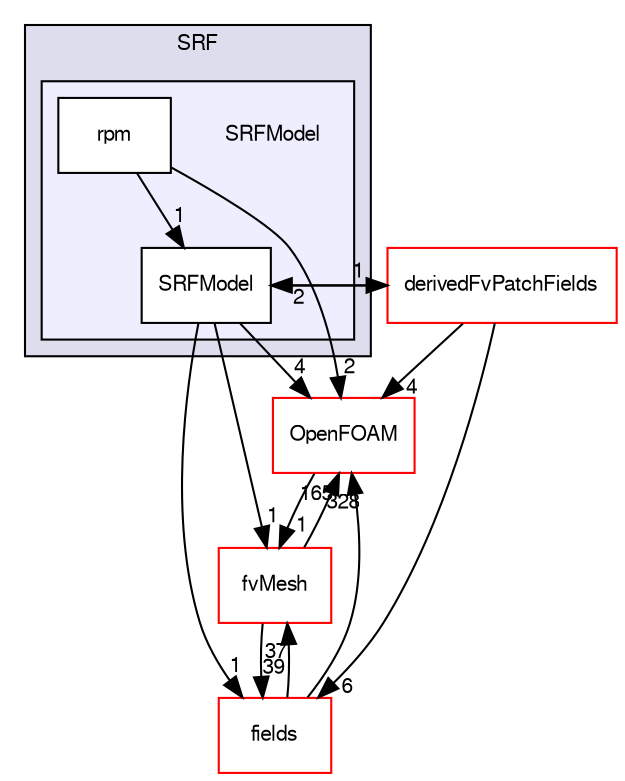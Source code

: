 digraph "src/finiteVolume/cfdTools/general/SRF/SRFModel" {
  bgcolor=transparent;
  compound=true
  node [ fontsize="10", fontname="FreeSans"];
  edge [ labelfontsize="10", labelfontname="FreeSans"];
  subgraph clusterdir_64d089819bb46d4ae7248726dbfc6926 {
    graph [ bgcolor="#ddddee", pencolor="black", label="SRF" fontname="FreeSans", fontsize="10", URL="dir_64d089819bb46d4ae7248726dbfc6926.html"]
  subgraph clusterdir_d3c6f5247a3bbdb19cd7c66f286a8e07 {
    graph [ bgcolor="#eeeeff", pencolor="black", label="" URL="dir_d3c6f5247a3bbdb19cd7c66f286a8e07.html"];
    dir_d3c6f5247a3bbdb19cd7c66f286a8e07 [shape=plaintext label="SRFModel"];
    dir_2c87c7a5aec80509a31048aaf9f6c85b [shape=box label="rpm" color="black" fillcolor="white" style="filled" URL="dir_2c87c7a5aec80509a31048aaf9f6c85b.html"];
    dir_251430b7167971e010b3c0deec10b79f [shape=box label="SRFModel" color="black" fillcolor="white" style="filled" URL="dir_251430b7167971e010b3c0deec10b79f.html"];
  }
  }
  dir_25ab4a83a983f7bb7a38b7f63bb141b7 [shape=box label="fields" color="red" URL="dir_25ab4a83a983f7bb7a38b7f63bb141b7.html"];
  dir_e6c8430525c77a3f3bc12a1936999b76 [shape=box label="derivedFvPatchFields" color="red" URL="dir_e6c8430525c77a3f3bc12a1936999b76.html"];
  dir_c382fa095c9c33d8673c0dd60aaef275 [shape=box label="fvMesh" color="red" URL="dir_c382fa095c9c33d8673c0dd60aaef275.html"];
  dir_c5473ff19b20e6ec4dfe5c310b3778a8 [shape=box label="OpenFOAM" color="red" URL="dir_c5473ff19b20e6ec4dfe5c310b3778a8.html"];
  dir_25ab4a83a983f7bb7a38b7f63bb141b7->dir_c382fa095c9c33d8673c0dd60aaef275 [headlabel="37", labeldistance=1.5 headhref="dir_000783_000965.html"];
  dir_25ab4a83a983f7bb7a38b7f63bb141b7->dir_c5473ff19b20e6ec4dfe5c310b3778a8 [headlabel="328", labeldistance=1.5 headhref="dir_000783_001732.html"];
  dir_2c87c7a5aec80509a31048aaf9f6c85b->dir_c5473ff19b20e6ec4dfe5c310b3778a8 [headlabel="2", labeldistance=1.5 headhref="dir_000776_001732.html"];
  dir_2c87c7a5aec80509a31048aaf9f6c85b->dir_251430b7167971e010b3c0deec10b79f [headlabel="1", labeldistance=1.5 headhref="dir_000776_000777.html"];
  dir_e6c8430525c77a3f3bc12a1936999b76->dir_25ab4a83a983f7bb7a38b7f63bb141b7 [headlabel="6", labeldistance=1.5 headhref="dir_000772_000783.html"];
  dir_e6c8430525c77a3f3bc12a1936999b76->dir_c5473ff19b20e6ec4dfe5c310b3778a8 [headlabel="4", labeldistance=1.5 headhref="dir_000772_001732.html"];
  dir_e6c8430525c77a3f3bc12a1936999b76->dir_251430b7167971e010b3c0deec10b79f [headlabel="2", labeldistance=1.5 headhref="dir_000772_000777.html"];
  dir_c382fa095c9c33d8673c0dd60aaef275->dir_25ab4a83a983f7bb7a38b7f63bb141b7 [headlabel="39", labeldistance=1.5 headhref="dir_000965_000783.html"];
  dir_c382fa095c9c33d8673c0dd60aaef275->dir_c5473ff19b20e6ec4dfe5c310b3778a8 [headlabel="165", labeldistance=1.5 headhref="dir_000965_001732.html"];
  dir_c5473ff19b20e6ec4dfe5c310b3778a8->dir_c382fa095c9c33d8673c0dd60aaef275 [headlabel="1", labeldistance=1.5 headhref="dir_001732_000965.html"];
  dir_251430b7167971e010b3c0deec10b79f->dir_25ab4a83a983f7bb7a38b7f63bb141b7 [headlabel="1", labeldistance=1.5 headhref="dir_000777_000783.html"];
  dir_251430b7167971e010b3c0deec10b79f->dir_e6c8430525c77a3f3bc12a1936999b76 [headlabel="1", labeldistance=1.5 headhref="dir_000777_000772.html"];
  dir_251430b7167971e010b3c0deec10b79f->dir_c382fa095c9c33d8673c0dd60aaef275 [headlabel="1", labeldistance=1.5 headhref="dir_000777_000965.html"];
  dir_251430b7167971e010b3c0deec10b79f->dir_c5473ff19b20e6ec4dfe5c310b3778a8 [headlabel="4", labeldistance=1.5 headhref="dir_000777_001732.html"];
}
